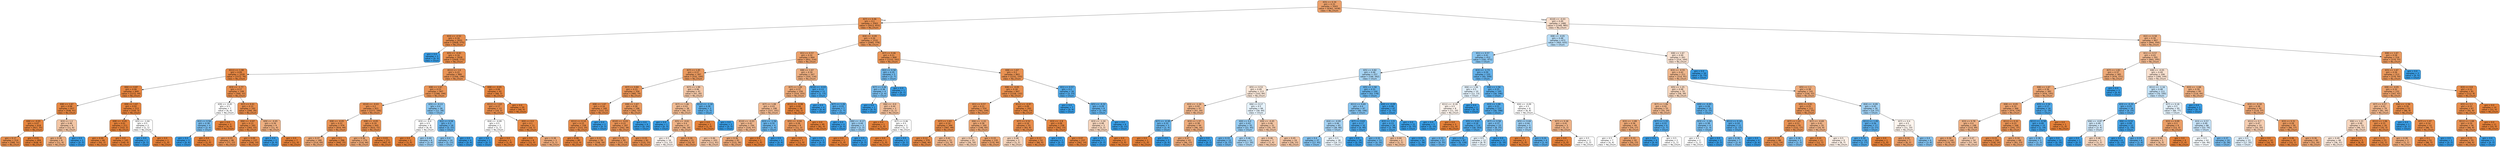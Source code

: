 digraph Tree {
node [shape=box, style="filled, rounded", color="black", fontname=helvetica] ;
edge [fontname=helvetica] ;
0 [label="X[5] <= 0.34\ngini = 0.33\nsamples = 5043\nvalue = [6362, 1638]\nclass = No_Churn", fillcolor="#eca16c"] ;
1 [label="X[7] <= 0.46\ngini = 0.2\nsamples = 3563\nvalue = [5013, 653]\nclass = No_Churn", fillcolor="#e89153"] ;
0 -> 1 [labeldistance=2.5, labelangle=45, headlabel="True"] ;
2 [label="X[3] <= -2.52\ngini = 0.16\nsamples = 2031\nvalue = [2928, 275]\nclass = No_Churn", fillcolor="#e78d4c"] ;
1 -> 2 ;
3 [label="gini = 0.0\nsamples = 3\nvalue = [0, 3]\nclass = Churn", fillcolor="#399de5"] ;
2 -> 3 ;
4 [label="X[5] <= -0.42\ngini = 0.16\nsamples = 2028\nvalue = [2928, 272]\nclass = No_Churn", fillcolor="#e78d4b"] ;
2 -> 4 ;
5 [label="X[11] <= 1.08\ngini = 0.09\nsamples = 1039\nvalue = [1572, 76]\nclass = No_Churn", fillcolor="#e68743"] ;
4 -> 5 ;
6 [label="X[6] <= 0.87\ngini = 0.06\nsamples = 840\nvalue = [1272, 44]\nclass = No_Churn", fillcolor="#e68540"] ;
5 -> 6 ;
7 [label="X[8] <= 1.67\ngini = 0.08\nsamples = 627\nvalue = [938, 41]\nclass = No_Churn", fillcolor="#e68742"] ;
6 -> 7 ;
8 [label="X[8] <= -0.05\ngini = 0.07\nsamples = 618\nvalue = [927, 35]\nclass = No_Churn", fillcolor="#e68640"] ;
7 -> 8 ;
9 [label="gini = 0.17\nsamples = 214\nvalue = [289, 31]\nclass = No_Churn", fillcolor="#e88f4e"] ;
8 -> 9 ;
10 [label="gini = 0.01\nsamples = 404\nvalue = [638, 4]\nclass = No_Churn", fillcolor="#e5823a"] ;
8 -> 10 ;
11 [label="X[3] <= 1.2\ngini = 0.46\nsamples = 9\nvalue = [11, 6]\nclass = No_Churn", fillcolor="#f3c6a5"] ;
7 -> 11 ;
12 [label="gini = 0.39\nsamples = 8\nvalue = [11, 4]\nclass = No_Churn", fillcolor="#eeaf81"] ;
11 -> 12 ;
13 [label="gini = 0.0\nsamples = 1\nvalue = [0, 2]\nclass = Churn", fillcolor="#399de5"] ;
11 -> 13 ;
14 [label="X[8] <= 1.67\ngini = 0.02\nsamples = 213\nvalue = [334, 3]\nclass = No_Churn", fillcolor="#e5823b"] ;
6 -> 14 ;
15 [label="X[8] <= -0.05\ngini = 0.01\nsamples = 211\nvalue = [333, 2]\nclass = No_Churn", fillcolor="#e5823a"] ;
14 -> 15 ;
16 [label="gini = 0.04\nsamples = 66\nvalue = [93, 2]\nclass = No_Churn", fillcolor="#e6843d"] ;
15 -> 16 ;
17 [label="gini = 0.0\nsamples = 145\nvalue = [240, 0]\nclass = No_Churn", fillcolor="#e58139"] ;
15 -> 17 ;
18 [label="X[5] <= -1.04\ngini = 0.5\nsamples = 2\nvalue = [1, 1]\nclass = No_Churn", fillcolor="#ffffff"] ;
14 -> 18 ;
19 [label="gini = 0.0\nsamples = 1\nvalue = [0, 1]\nclass = Churn", fillcolor="#399de5"] ;
18 -> 19 ;
20 [label="gini = 0.0\nsamples = 1\nvalue = [1, 0]\nclass = No_Churn", fillcolor="#e58139"] ;
18 -> 20 ;
21 [label="X[3] <= -1.77\ngini = 0.17\nsamples = 199\nvalue = [300, 32]\nclass = No_Churn", fillcolor="#e88e4e"] ;
5 -> 21 ;
22 [label="X[9] <= -0.45\ngini = 0.5\nsamples = 7\nvalue = [6, 6]\nclass = No_Churn", fillcolor="#ffffff"] ;
21 -> 22 ;
23 [label="X[2] <= 0.58\ngini = 0.38\nsamples = 4\nvalue = [2, 6]\nclass = Churn", fillcolor="#7bbeee"] ;
22 -> 23 ;
24 [label="gini = 0.0\nsamples = 3\nvalue = [0, 6]\nclass = Churn", fillcolor="#399de5"] ;
23 -> 24 ;
25 [label="gini = 0.0\nsamples = 1\nvalue = [2, 0]\nclass = No_Churn", fillcolor="#e58139"] ;
23 -> 25 ;
26 [label="gini = 0.0\nsamples = 3\nvalue = [4, 0]\nclass = No_Churn", fillcolor="#e58139"] ;
22 -> 26 ;
27 [label="X[7] <= 0.41\ngini = 0.15\nsamples = 192\nvalue = [294, 26]\nclass = No_Churn", fillcolor="#e78c4b"] ;
21 -> 27 ;
28 [label="X[6] <= -0.87\ngini = 0.13\nsamples = 183\nvalue = [283, 22]\nclass = No_Churn", fillcolor="#e78b48"] ;
27 -> 28 ;
29 [label="gini = 0.23\nsamples = 46\nvalue = [77, 12]\nclass = No_Churn", fillcolor="#e99558"] ;
28 -> 29 ;
30 [label="gini = 0.09\nsamples = 137\nvalue = [206, 10]\nclass = No_Churn", fillcolor="#e68743"] ;
28 -> 30 ;
31 [label="X[9] <= -0.45\ngini = 0.39\nsamples = 9\nvalue = [11, 4]\nclass = No_Churn", fillcolor="#eeaf81"] ;
27 -> 31 ;
32 [label="gini = 0.0\nsamples = 2\nvalue = [0, 4]\nclass = Churn", fillcolor="#399de5"] ;
31 -> 32 ;
33 [label="gini = 0.0\nsamples = 7\nvalue = [11, 0]\nclass = No_Churn", fillcolor="#e58139"] ;
31 -> 33 ;
34 [label="X[11] <= 1.6\ngini = 0.22\nsamples = 989\nvalue = [1356, 196]\nclass = No_Churn", fillcolor="#e99356"] ;
4 -> 34 ;
35 [label="X[8] <= 1.67\ngini = 0.23\nsamples = 947\nvalue = [1288, 194]\nclass = No_Churn", fillcolor="#e99457"] ;
34 -> 35 ;
36 [label="X[10] <= -0.03\ngini = 0.2\nsamples = 921\nvalue = [1277, 166]\nclass = No_Churn", fillcolor="#e89153"] ;
35 -> 36 ;
37 [label="X[8] <= -0.05\ngini = 0.22\nsamples = 476\nvalue = [654, 94]\nclass = No_Churn", fillcolor="#e99355"] ;
36 -> 37 ;
38 [label="gini = 0.37\nsamples = 180\nvalue = [214, 69]\nclass = No_Churn", fillcolor="#edaa79"] ;
37 -> 38 ;
39 [label="gini = 0.1\nsamples = 296\nvalue = [440, 25]\nclass = No_Churn", fillcolor="#e68844"] ;
37 -> 39 ;
40 [label="X[8] <= -0.05\ngini = 0.19\nsamples = 445\nvalue = [623, 72]\nclass = No_Churn", fillcolor="#e89050"] ;
36 -> 40 ;
41 [label="gini = 0.36\nsamples = 174\nvalue = [216, 66]\nclass = No_Churn", fillcolor="#eda876"] ;
40 -> 41 ;
42 [label="gini = 0.03\nsamples = 271\nvalue = [407, 6]\nclass = No_Churn", fillcolor="#e5833c"] ;
40 -> 42 ;
43 [label="X[5] <= -0.13\ngini = 0.4\nsamples = 26\nvalue = [11, 28]\nclass = Churn", fillcolor="#87c4ef"] ;
35 -> 43 ;
44 [label="X[3] <= -0.4\ngini = 0.5\nsamples = 8\nvalue = [6, 6]\nclass = No_Churn", fillcolor="#ffffff"] ;
43 -> 44 ;
45 [label="gini = 0.0\nsamples = 2\nvalue = [3, 0]\nclass = No_Churn", fillcolor="#e58139"] ;
44 -> 45 ;
46 [label="gini = 0.44\nsamples = 6\nvalue = [3, 6]\nclass = Churn", fillcolor="#9ccef2"] ;
44 -> 46 ;
47 [label="X[2] <= 0.58\ngini = 0.3\nsamples = 18\nvalue = [5, 22]\nclass = Churn", fillcolor="#66b3eb"] ;
43 -> 47 ;
48 [label="gini = 0.4\nsamples = 14\nvalue = [5, 13]\nclass = Churn", fillcolor="#85c3ef"] ;
47 -> 48 ;
49 [label="gini = 0.0\nsamples = 4\nvalue = [0, 9]\nclass = Churn", fillcolor="#399de5"] ;
47 -> 49 ;
50 [label="X[8] <= -0.05\ngini = 0.06\nsamples = 42\nvalue = [68, 2]\nclass = No_Churn", fillcolor="#e6853f"] ;
34 -> 50 ;
51 [label="X[11] <= 1.63\ngini = 0.17\nsamples = 13\nvalue = [19, 2]\nclass = No_Churn", fillcolor="#e88e4e"] ;
50 -> 51 ;
52 [label="X[4] <= -0.09\ngini = 0.5\nsamples = 2\nvalue = [1, 1]\nclass = No_Churn", fillcolor="#ffffff"] ;
51 -> 52 ;
53 [label="gini = 0.0\nsamples = 1\nvalue = [0, 1]\nclass = Churn", fillcolor="#399de5"] ;
52 -> 53 ;
54 [label="gini = 0.0\nsamples = 1\nvalue = [1, 0]\nclass = No_Churn", fillcolor="#e58139"] ;
52 -> 54 ;
55 [label="X[0] <= 0.0\ngini = 0.1\nsamples = 11\nvalue = [18, 1]\nclass = No_Churn", fillcolor="#e68844"] ;
51 -> 55 ;
56 [label="gini = 0.0\nsamples = 8\nvalue = [15, 0]\nclass = No_Churn", fillcolor="#e58139"] ;
55 -> 56 ;
57 [label="gini = 0.38\nsamples = 3\nvalue = [3, 1]\nclass = No_Churn", fillcolor="#eeab7b"] ;
55 -> 57 ;
58 [label="gini = 0.0\nsamples = 29\nvalue = [49, 0]\nclass = No_Churn", fillcolor="#e58139"] ;
50 -> 58 ;
59 [label="X[4] <= -0.09\ngini = 0.26\nsamples = 1532\nvalue = [2085, 378]\nclass = No_Churn", fillcolor="#ea985d"] ;
1 -> 59 ;
60 [label="X[1] <= 0.57\ngini = 0.32\nsamples = 664\nvalue = [852, 216]\nclass = No_Churn", fillcolor="#eca16b"] ;
59 -> 60 ;
61 [label="X[7] <= 1.45\ngini = 0.27\nsamples = 397\nvalue = [532, 100]\nclass = No_Churn", fillcolor="#ea995e"] ;
60 -> 61 ;
62 [label="X[7] <= 0.84\ngini = 0.23\nsamples = 356\nvalue = [485, 74]\nclass = No_Churn", fillcolor="#e99457"] ;
61 -> 62 ;
63 [label="X[8] <= 1.67\ngini = 0.16\nsamples = 160\nvalue = [223, 22]\nclass = No_Churn", fillcolor="#e88d4d"] ;
62 -> 63 ;
64 [label="X[11] <= 0.14\ngini = 0.15\nsamples = 158\nvalue = [223, 20]\nclass = No_Churn", fillcolor="#e78c4b"] ;
63 -> 64 ;
65 [label="gini = 0.06\nsamples = 80\nvalue = [115, 4]\nclass = No_Churn", fillcolor="#e68540"] ;
64 -> 65 ;
66 [label="gini = 0.22\nsamples = 78\nvalue = [108, 16]\nclass = No_Churn", fillcolor="#e99456"] ;
64 -> 66 ;
67 [label="gini = 0.0\nsamples = 2\nvalue = [0, 2]\nclass = Churn", fillcolor="#399de5"] ;
63 -> 67 ;
68 [label="X[8] <= 1.67\ngini = 0.28\nsamples = 196\nvalue = [262, 52]\nclass = No_Churn", fillcolor="#ea9a60"] ;
62 -> 68 ;
69 [label="X[10] <= -0.03\ngini = 0.22\nsamples = 187\nvalue = [262, 38]\nclass = No_Churn", fillcolor="#e99356"] ;
68 -> 69 ;
70 [label="gini = 0.25\nsamples = 95\nvalue = [137, 23]\nclass = No_Churn", fillcolor="#e9965a"] ;
69 -> 70 ;
71 [label="gini = 0.19\nsamples = 92\nvalue = [125, 15]\nclass = No_Churn", fillcolor="#e89051"] ;
69 -> 71 ;
72 [label="gini = 0.0\nsamples = 9\nvalue = [0, 14]\nclass = Churn", fillcolor="#399de5"] ;
68 -> 72 ;
73 [label="X[7] <= 1.99\ngini = 0.46\nsamples = 41\nvalue = [47, 26]\nclass = No_Churn", fillcolor="#f3c7a7"] ;
61 -> 73 ;
74 [label="X[7] <= 1.46\ngini = 0.43\nsamples = 38\nvalue = [46, 21]\nclass = No_Churn", fillcolor="#f1bb93"] ;
73 -> 74 ;
75 [label="gini = 0.0\nsamples = 1\nvalue = [0, 3]\nclass = Churn", fillcolor="#399de5"] ;
74 -> 75 ;
76 [label="X[5] <= -0.61\ngini = 0.4\nsamples = 37\nvalue = [46, 18]\nclass = No_Churn", fillcolor="#efb286"] ;
74 -> 76 ;
77 [label="gini = 0.5\nsamples = 16\nvalue = [13, 12]\nclass = No_Churn", fillcolor="#fdf5f0"] ;
76 -> 77 ;
78 [label="gini = 0.26\nsamples = 21\nvalue = [33, 6]\nclass = No_Churn", fillcolor="#ea985d"] ;
76 -> 78 ;
79 [label="X[11] <= -1.16\ngini = 0.28\nsamples = 3\nvalue = [1, 5]\nclass = Churn", fillcolor="#61b1ea"] ;
73 -> 79 ;
80 [label="gini = 0.0\nsamples = 1\nvalue = [1, 0]\nclass = No_Churn", fillcolor="#e58139"] ;
79 -> 80 ;
81 [label="gini = 0.0\nsamples = 2\nvalue = [0, 5]\nclass = Churn", fillcolor="#399de5"] ;
79 -> 81 ;
82 [label="X[8] <= 1.67\ngini = 0.39\nsamples = 267\nvalue = [320, 116]\nclass = No_Churn", fillcolor="#eeaf81"] ;
60 -> 82 ;
83 [label="X[7] <= 1.09\ngini = 0.37\nsamples = 256\nvalue = [319, 103]\nclass = No_Churn", fillcolor="#edaa79"] ;
82 -> 83 ;
84 [label="X[7] <= 1.08\ngini = 0.43\nsamples = 198\nvalue = [227, 101]\nclass = No_Churn", fillcolor="#f1b991"] ;
83 -> 84 ;
85 [label="X[10] <= -0.03\ngini = 0.42\nsamples = 194\nvalue = [226, 97]\nclass = No_Churn", fillcolor="#f0b78e"] ;
84 -> 85 ;
86 [label="gini = 0.46\nsamples = 103\nvalue = [111, 61]\nclass = No_Churn", fillcolor="#f3c6a6"] ;
85 -> 86 ;
87 [label="gini = 0.36\nsamples = 91\nvalue = [115, 36]\nclass = No_Churn", fillcolor="#eda877"] ;
85 -> 87 ;
88 [label="X[3] <= -1.56\ngini = 0.32\nsamples = 4\nvalue = [1, 4]\nclass = Churn", fillcolor="#6ab6ec"] ;
84 -> 88 ;
89 [label="gini = 0.0\nsamples = 1\nvalue = [1, 0]\nclass = No_Churn", fillcolor="#e58139"] ;
88 -> 89 ;
90 [label="gini = 0.0\nsamples = 3\nvalue = [0, 4]\nclass = Churn", fillcolor="#399de5"] ;
88 -> 90 ;
91 [label="X[11] <= -0.98\ngini = 0.04\nsamples = 58\nvalue = [92, 2]\nclass = No_Churn", fillcolor="#e6843d"] ;
83 -> 91 ;
92 [label="X[5] <= -0.04\ngini = 0.26\nsamples = 9\nvalue = [11, 2]\nclass = No_Churn", fillcolor="#ea985d"] ;
91 -> 92 ;
93 [label="gini = 0.0\nsamples = 7\nvalue = [11, 0]\nclass = No_Churn", fillcolor="#e58139"] ;
92 -> 93 ;
94 [label="gini = 0.0\nsamples = 2\nvalue = [0, 2]\nclass = Churn", fillcolor="#399de5"] ;
92 -> 94 ;
95 [label="gini = 0.0\nsamples = 49\nvalue = [81, 0]\nclass = No_Churn", fillcolor="#e58139"] ;
91 -> 95 ;
96 [label="X[10] <= -0.03\ngini = 0.13\nsamples = 11\nvalue = [1, 13]\nclass = Churn", fillcolor="#48a5e7"] ;
82 -> 96 ;
97 [label="gini = 0.0\nsamples = 4\nvalue = [0, 6]\nclass = Churn", fillcolor="#399de5"] ;
96 -> 97 ;
98 [label="X[7] <= 1.26\ngini = 0.22\nsamples = 7\nvalue = [1, 7]\nclass = Churn", fillcolor="#55abe9"] ;
96 -> 98 ;
99 [label="gini = 0.0\nsamples = 4\nvalue = [0, 5]\nclass = Churn", fillcolor="#399de5"] ;
98 -> 99 ;
100 [label="X[6] <= -0.17\ngini = 0.44\nsamples = 3\nvalue = [1, 2]\nclass = Churn", fillcolor="#9ccef2"] ;
98 -> 100 ;
101 [label="gini = 0.0\nsamples = 1\nvalue = [1, 0]\nclass = No_Churn", fillcolor="#e58139"] ;
100 -> 101 ;
102 [label="gini = 0.0\nsamples = 2\nvalue = [0, 2]\nclass = Churn", fillcolor="#399de5"] ;
100 -> 102 ;
103 [label="X[7] <= 0.46\ngini = 0.21\nsamples = 868\nvalue = [1233, 162]\nclass = No_Churn", fillcolor="#e89253"] ;
59 -> 103 ;
104 [label="X[2] <= 0.58\ngini = 0.35\nsamples = 5\nvalue = [2, 7]\nclass = Churn", fillcolor="#72b9ec"] ;
103 -> 104 ;
105 [label="X[7] <= 0.46\ngini = 0.38\nsamples = 4\nvalue = [2, 6]\nclass = Churn", fillcolor="#7bbeee"] ;
104 -> 105 ;
106 [label="gini = 0.0\nsamples = 1\nvalue = [0, 5]\nclass = Churn", fillcolor="#399de5"] ;
105 -> 106 ;
107 [label="X[6] <= -0.0\ngini = 0.44\nsamples = 3\nvalue = [2, 1]\nclass = No_Churn", fillcolor="#f2c09c"] ;
105 -> 107 ;
108 [label="gini = 0.0\nsamples = 1\nvalue = [1, 0]\nclass = No_Churn", fillcolor="#e58139"] ;
107 -> 108 ;
109 [label="X[7] <= 0.46\ngini = 0.5\nsamples = 2\nvalue = [1, 1]\nclass = No_Churn", fillcolor="#ffffff"] ;
107 -> 109 ;
110 [label="gini = 0.0\nsamples = 1\nvalue = [1, 0]\nclass = No_Churn", fillcolor="#e58139"] ;
109 -> 110 ;
111 [label="gini = 0.0\nsamples = 1\nvalue = [0, 1]\nclass = Churn", fillcolor="#399de5"] ;
109 -> 111 ;
112 [label="gini = 0.0\nsamples = 1\nvalue = [0, 1]\nclass = Churn", fillcolor="#399de5"] ;
104 -> 112 ;
113 [label="X[8] <= 1.67\ngini = 0.2\nsamples = 863\nvalue = [1231, 155]\nclass = No_Churn", fillcolor="#e89152"] ;
103 -> 113 ;
114 [label="X[8] <= -0.05\ngini = 0.18\nsamples = 847\nvalue = [1228, 132]\nclass = No_Churn", fillcolor="#e88f4e"] ;
113 -> 114 ;
115 [label="X[1] <= 0.57\ngini = 0.21\nsamples = 554\nvalue = [783, 109]\nclass = No_Churn", fillcolor="#e99355"] ;
114 -> 115 ;
116 [label="X[7] <= 1.63\ngini = 0.14\nsamples = 394\nvalue = [587, 49]\nclass = No_Churn", fillcolor="#e78c4a"] ;
115 -> 116 ;
117 [label="gini = 0.12\nsamples = 379\nvalue = [566, 40]\nclass = No_Churn", fillcolor="#e78a47"] ;
116 -> 117 ;
118 [label="gini = 0.42\nsamples = 15\nvalue = [21, 9]\nclass = No_Churn", fillcolor="#f0b78e"] ;
116 -> 118 ;
119 [label="X[6] <= -1.22\ngini = 0.36\nsamples = 160\nvalue = [196, 60]\nclass = No_Churn", fillcolor="#eda876"] ;
115 -> 119 ;
120 [label="gini = 0.47\nsamples = 25\nvalue = [26, 16]\nclass = No_Churn", fillcolor="#f5cfb3"] ;
119 -> 120 ;
121 [label="gini = 0.33\nsamples = 135\nvalue = [170, 44]\nclass = No_Churn", fillcolor="#eca26c"] ;
119 -> 121 ;
122 [label="X[11] <= -0.97\ngini = 0.09\nsamples = 293\nvalue = [445, 23]\nclass = No_Churn", fillcolor="#e68843"] ;
114 -> 122 ;
123 [label="X[7] <= 0.52\ngini = 0.16\nsamples = 55\nvalue = [83, 8]\nclass = No_Churn", fillcolor="#e88d4c"] ;
122 -> 123 ;
124 [label="gini = 0.48\nsamples = 3\nvalue = [3, 2]\nclass = No_Churn", fillcolor="#f6d5bd"] ;
123 -> 124 ;
125 [label="gini = 0.13\nsamples = 52\nvalue = [80, 6]\nclass = No_Churn", fillcolor="#e78a48"] ;
123 -> 125 ;
126 [label="X[3] <= -2.8\ngini = 0.08\nsamples = 238\nvalue = [362, 15]\nclass = No_Churn", fillcolor="#e68641"] ;
122 -> 126 ;
127 [label="gini = 0.0\nsamples = 1\nvalue = [0, 1]\nclass = Churn", fillcolor="#399de5"] ;
126 -> 127 ;
128 [label="gini = 0.07\nsamples = 237\nvalue = [362, 14]\nclass = No_Churn", fillcolor="#e68641"] ;
126 -> 128 ;
129 [label="X[1] <= 0.57\ngini = 0.2\nsamples = 16\nvalue = [3, 23]\nclass = Churn", fillcolor="#53aae8"] ;
113 -> 129 ;
130 [label="gini = 0.0\nsamples = 7\nvalue = [0, 9]\nclass = Churn", fillcolor="#399de5"] ;
129 -> 130 ;
131 [label="X[5] <= -0.32\ngini = 0.29\nsamples = 9\nvalue = [3, 14]\nclass = Churn", fillcolor="#63b2eb"] ;
129 -> 131 ;
132 [label="X[3] <= -1.24\ngini = 0.48\nsamples = 3\nvalue = [3, 2]\nclass = No_Churn", fillcolor="#f6d5bd"] ;
131 -> 132 ;
133 [label="gini = 0.0\nsamples = 1\nvalue = [0, 2]\nclass = Churn", fillcolor="#399de5"] ;
132 -> 133 ;
134 [label="gini = 0.0\nsamples = 2\nvalue = [3, 0]\nclass = No_Churn", fillcolor="#e58139"] ;
132 -> 134 ;
135 [label="gini = 0.0\nsamples = 6\nvalue = [0, 12]\nclass = Churn", fillcolor="#399de5"] ;
131 -> 135 ;
136 [label="X[10] <= -0.03\ngini = 0.49\nsamples = 1480\nvalue = [1349, 985]\nclass = No_Churn", fillcolor="#f8ddca"] ;
0 -> 136 [labeldistance=2.5, labelangle=-45, headlabel="False"] ;
137 [label="X[8] <= -0.05\ngini = 0.48\nsamples = 673\nvalue = [405, 635]\nclass = Churn", fillcolor="#b7dcf6"] ;
136 -> 137 ;
138 [label="X[1] <= 0.57\ngini = 0.41\nsamples = 412\nvalue = [191, 471]\nclass = Churn", fillcolor="#89c5f0"] ;
137 -> 138 ;
139 [label="X[5] <= 0.82\ngini = 0.46\nsamples = 257\nvalue = [146, 262]\nclass = Churn", fillcolor="#a7d4f3"] ;
138 -> 139 ;
140 [label="X[5] <= 0.53\ngini = 0.49\nsamples = 113\nvalue = [103, 84]\nclass = No_Churn", fillcolor="#fae8da"] ;
139 -> 140 ;
141 [label="X[3] <= -1.16\ngini = 0.42\nsamples = 47\nvalue = [47, 20]\nclass = No_Churn", fillcolor="#f0b78d"] ;
140 -> 141 ;
142 [label="X[7] <= -0.38\ngini = 0.32\nsamples = 3\nvalue = [1, 4]\nclass = Churn", fillcolor="#6ab6ec"] ;
141 -> 142 ;
143 [label="gini = 0.0\nsamples = 1\nvalue = [1, 0]\nclass = No_Churn", fillcolor="#e58139"] ;
142 -> 143 ;
144 [label="gini = 0.0\nsamples = 2\nvalue = [0, 4]\nclass = Churn", fillcolor="#399de5"] ;
142 -> 144 ;
145 [label="X[3] <= 1.37\ngini = 0.38\nsamples = 44\nvalue = [46, 16]\nclass = No_Churn", fillcolor="#eead7e"] ;
141 -> 145 ;
146 [label="gini = 0.37\nsamples = 43\nvalue = [46, 15]\nclass = No_Churn", fillcolor="#edaa7a"] ;
145 -> 146 ;
147 [label="gini = 0.0\nsamples = 1\nvalue = [0, 1]\nclass = Churn", fillcolor="#399de5"] ;
145 -> 147 ;
148 [label="X[6] <= 0.17\ngini = 0.5\nsamples = 66\nvalue = [56, 64]\nclass = Churn", fillcolor="#e6f3fc"] ;
140 -> 148 ;
149 [label="X[0] <= 0.0\ngini = 0.43\nsamples = 35\nvalue = [21, 45]\nclass = Churn", fillcolor="#95cbf1"] ;
148 -> 149 ;
150 [label="gini = 0.33\nsamples = 12\nvalue = [4, 15]\nclass = Churn", fillcolor="#6eb7ec"] ;
149 -> 150 ;
151 [label="gini = 0.46\nsamples = 23\nvalue = [17, 30]\nclass = Churn", fillcolor="#a9d5f4"] ;
149 -> 151 ;
152 [label="X[9] <= -0.45\ngini = 0.46\nsamples = 31\nvalue = [35, 19]\nclass = No_Churn", fillcolor="#f3c5a4"] ;
148 -> 152 ;
153 [label="gini = 0.46\nsamples = 7\nvalue = [7, 4]\nclass = No_Churn", fillcolor="#f4c9aa"] ;
152 -> 153 ;
154 [label="gini = 0.45\nsamples = 24\nvalue = [28, 15]\nclass = No_Churn", fillcolor="#f3c4a3"] ;
152 -> 154 ;
155 [label="X[5] <= 1.58\ngini = 0.31\nsamples = 144\nvalue = [43, 178]\nclass = Churn", fillcolor="#69b5eb"] ;
139 -> 155 ;
156 [label="X[11] <= 0.69\ngini = 0.4\nsamples = 97\nvalue = [40, 106]\nclass = Churn", fillcolor="#84c2ef"] ;
155 -> 156 ;
157 [label="X[4] <= -0.09\ngini = 0.46\nsamples = 65\nvalue = [36, 66]\nclass = Churn", fillcolor="#a5d2f3"] ;
156 -> 157 ;
158 [label="gini = 0.4\nsamples = 37\nvalue = [17, 45]\nclass = Churn", fillcolor="#84c2ef"] ;
157 -> 158 ;
159 [label="gini = 0.5\nsamples = 28\nvalue = [19, 21]\nclass = Churn", fillcolor="#ecf6fd"] ;
157 -> 159 ;
160 [label="X[7] <= 0.63\ngini = 0.17\nsamples = 32\nvalue = [4, 40]\nclass = Churn", fillcolor="#4da7e8"] ;
156 -> 160 ;
161 [label="gini = 0.0\nsamples = 19\nvalue = [0, 24]\nclass = Churn", fillcolor="#399de5"] ;
160 -> 161 ;
162 [label="gini = 0.32\nsamples = 13\nvalue = [4, 16]\nclass = Churn", fillcolor="#6ab6ec"] ;
160 -> 162 ;
163 [label="X[4] <= -0.09\ngini = 0.08\nsamples = 47\nvalue = [3, 72]\nclass = Churn", fillcolor="#41a1e6"] ;
155 -> 163 ;
164 [label="X[3] <= -1.9\ngini = 0.13\nsamples = 26\nvalue = [3, 39]\nclass = Churn", fillcolor="#48a5e7"] ;
163 -> 164 ;
165 [label="gini = 0.44\nsamples = 2\nvalue = [2, 1]\nclass = No_Churn", fillcolor="#f2c09c"] ;
164 -> 165 ;
166 [label="gini = 0.05\nsamples = 24\nvalue = [1, 38]\nclass = Churn", fillcolor="#3ea0e6"] ;
164 -> 166 ;
167 [label="gini = 0.0\nsamples = 21\nvalue = [0, 33]\nclass = Churn", fillcolor="#399de5"] ;
163 -> 167 ;
168 [label="X[3] <= -1.73\ngini = 0.29\nsamples = 155\nvalue = [45, 209]\nclass = Churn", fillcolor="#64b2eb"] ;
138 -> 168 ;
169 [label="X[6] <= 1.56\ngini = 0.5\nsamples = 10\nvalue = [11, 13]\nclass = Churn", fillcolor="#e1f0fb"] ;
168 -> 169 ;
170 [label="X[11] <= -0.18\ngini = 0.5\nsamples = 8\nvalue = [11, 10]\nclass = No_Churn", fillcolor="#fdf4ed"] ;
169 -> 170 ;
171 [label="gini = 0.0\nsamples = 5\nvalue = [0, 10]\nclass = Churn", fillcolor="#399de5"] ;
170 -> 171 ;
172 [label="gini = 0.0\nsamples = 3\nvalue = [11, 0]\nclass = No_Churn", fillcolor="#e58139"] ;
170 -> 172 ;
173 [label="gini = 0.0\nsamples = 2\nvalue = [0, 3]\nclass = Churn", fillcolor="#399de5"] ;
169 -> 173 ;
174 [label="X[6] <= 1.56\ngini = 0.25\nsamples = 145\nvalue = [34, 196]\nclass = Churn", fillcolor="#5baeea"] ;
168 -> 174 ;
175 [label="X[3] <= 1.08\ngini = 0.21\nsamples = 137\nvalue = [26, 188]\nclass = Churn", fillcolor="#54abe9"] ;
174 -> 175 ;
176 [label="X[5] <= 0.63\ngini = 0.18\nsamples = 114\nvalue = [18, 163]\nclass = Churn", fillcolor="#4fa8e8"] ;
175 -> 176 ;
177 [label="gini = 0.33\nsamples = 27\nvalue = [9, 35]\nclass = Churn", fillcolor="#6cb6ec"] ;
176 -> 177 ;
178 [label="gini = 0.12\nsamples = 87\nvalue = [9, 128]\nclass = Churn", fillcolor="#47a4e7"] ;
176 -> 178 ;
179 [label="X[7] <= 0.58\ngini = 0.37\nsamples = 23\nvalue = [8, 25]\nclass = Churn", fillcolor="#78bced"] ;
175 -> 179 ;
180 [label="gini = 0.5\nsamples = 12\nvalue = [8, 9]\nclass = Churn", fillcolor="#e9f4fc"] ;
179 -> 180 ;
181 [label="gini = 0.0\nsamples = 11\nvalue = [0, 16]\nclass = Churn", fillcolor="#399de5"] ;
179 -> 181 ;
182 [label="X[4] <= -0.09\ngini = 0.5\nsamples = 8\nvalue = [8, 8]\nclass = No_Churn", fillcolor="#ffffff"] ;
174 -> 182 ;
183 [label="X[5] <= 0.44\ngini = 0.44\nsamples = 5\nvalue = [3, 6]\nclass = Churn", fillcolor="#9ccef2"] ;
182 -> 183 ;
184 [label="gini = 0.0\nsamples = 1\nvalue = [2, 0]\nclass = No_Churn", fillcolor="#e58139"] ;
183 -> 184 ;
185 [label="gini = 0.24\nsamples = 4\nvalue = [1, 6]\nclass = Churn", fillcolor="#5aade9"] ;
183 -> 185 ;
186 [label="X[7] <= 0.38\ngini = 0.41\nsamples = 3\nvalue = [5, 2]\nclass = No_Churn", fillcolor="#efb388"] ;
182 -> 186 ;
187 [label="gini = 0.0\nsamples = 1\nvalue = [3, 0]\nclass = No_Churn", fillcolor="#e58139"] ;
186 -> 187 ;
188 [label="gini = 0.5\nsamples = 2\nvalue = [2, 2]\nclass = No_Churn", fillcolor="#ffffff"] ;
186 -> 188 ;
189 [label="X[8] <= 1.67\ngini = 0.49\nsamples = 261\nvalue = [214, 164]\nclass = No_Churn", fillcolor="#f9e2d1"] ;
137 -> 189 ;
190 [label="X[3] <= -0.55\ngini = 0.42\nsamples = 211\nvalue = [214, 91]\nclass = No_Churn", fillcolor="#f0b78d"] ;
189 -> 190 ;
191 [label="X[5] <= 1.25\ngini = 0.48\nsamples = 70\nvalue = [58, 39]\nclass = No_Churn", fillcolor="#f6d6be"] ;
190 -> 191 ;
192 [label="X[7] <= 1.06\ngini = 0.42\nsamples = 55\nvalue = [55, 24]\nclass = No_Churn", fillcolor="#f0b88f"] ;
191 -> 192 ;
193 [label="X[3] <= -1.89\ngini = 0.36\nsamples = 49\nvalue = [54, 17]\nclass = No_Churn", fillcolor="#eda977"] ;
192 -> 193 ;
194 [label="gini = 0.5\nsamples = 7\nvalue = [4, 4]\nclass = No_Churn", fillcolor="#ffffff"] ;
193 -> 194 ;
195 [label="gini = 0.33\nsamples = 42\nvalue = [50, 13]\nclass = No_Churn", fillcolor="#eca26c"] ;
193 -> 195 ;
196 [label="X[7] <= 1.33\ngini = 0.22\nsamples = 6\nvalue = [1, 7]\nclass = Churn", fillcolor="#55abe9"] ;
192 -> 196 ;
197 [label="gini = 0.0\nsamples = 4\nvalue = [0, 6]\nclass = Churn", fillcolor="#399de5"] ;
196 -> 197 ;
198 [label="gini = 0.5\nsamples = 2\nvalue = [1, 1]\nclass = No_Churn", fillcolor="#ffffff"] ;
196 -> 198 ;
199 [label="X[9] <= -0.45\ngini = 0.28\nsamples = 15\nvalue = [3, 15]\nclass = Churn", fillcolor="#61b1ea"] ;
191 -> 199 ;
200 [label="X[3] <= -1.24\ngini = 0.38\nsamples = 4\nvalue = [1, 3]\nclass = Churn", fillcolor="#7bbeee"] ;
199 -> 200 ;
201 [label="gini = 0.5\nsamples = 2\nvalue = [1, 1]\nclass = No_Churn", fillcolor="#ffffff"] ;
200 -> 201 ;
202 [label="gini = 0.0\nsamples = 2\nvalue = [0, 2]\nclass = Churn", fillcolor="#399de5"] ;
200 -> 202 ;
203 [label="X[11] <= 0.14\ngini = 0.24\nsamples = 11\nvalue = [2, 12]\nclass = Churn", fillcolor="#5aade9"] ;
199 -> 203 ;
204 [label="gini = 0.38\nsamples = 7\nvalue = [2, 6]\nclass = Churn", fillcolor="#7bbeee"] ;
203 -> 204 ;
205 [label="gini = 0.0\nsamples = 4\nvalue = [0, 6]\nclass = Churn", fillcolor="#399de5"] ;
203 -> 205 ;
206 [label="X[5] <= 1.1\ngini = 0.38\nsamples = 141\nvalue = [156, 52]\nclass = No_Churn", fillcolor="#eeab7b"] ;
190 -> 206 ;
207 [label="X[5] <= 0.91\ngini = 0.25\nsamples = 111\nvalue = [142, 25]\nclass = No_Churn", fillcolor="#ea975c"] ;
206 -> 207 ;
208 [label="X[7] <= 1.41\ngini = 0.21\nsamples = 91\nvalue = [122, 17]\nclass = No_Churn", fillcolor="#e99355"] ;
207 -> 208 ;
209 [label="gini = 0.19\nsamples = 88\nvalue = [121, 14]\nclass = No_Churn", fillcolor="#e89050"] ;
208 -> 209 ;
210 [label="gini = 0.38\nsamples = 3\nvalue = [1, 3]\nclass = Churn", fillcolor="#7bbeee"] ;
208 -> 210 ;
211 [label="X[7] <= -0.69\ngini = 0.41\nsamples = 20\nvalue = [20, 8]\nclass = No_Churn", fillcolor="#efb388"] ;
207 -> 211 ;
212 [label="gini = 0.14\nsamples = 11\nvalue = [12, 1]\nclass = No_Churn", fillcolor="#e78c49"] ;
211 -> 212 ;
213 [label="gini = 0.5\nsamples = 9\nvalue = [8, 7]\nclass = No_Churn", fillcolor="#fcefe6"] ;
211 -> 213 ;
214 [label="X[4] <= -0.09\ngini = 0.45\nsamples = 30\nvalue = [14, 27]\nclass = Churn", fillcolor="#a0d0f2"] ;
206 -> 214 ;
215 [label="X[11] <= 1.49\ngini = 0.26\nsamples = 17\nvalue = [3, 17]\nclass = Churn", fillcolor="#5caeea"] ;
214 -> 215 ;
216 [label="gini = 0.19\nsamples = 16\nvalue = [2, 17]\nclass = Churn", fillcolor="#50a9e8"] ;
215 -> 216 ;
217 [label="gini = 0.0\nsamples = 1\nvalue = [1, 0]\nclass = No_Churn", fillcolor="#e58139"] ;
215 -> 217 ;
218 [label="X[7] <= 0.4\ngini = 0.5\nsamples = 13\nvalue = [11, 10]\nclass = No_Churn", fillcolor="#fdf4ed"] ;
214 -> 218 ;
219 [label="gini = 0.32\nsamples = 7\nvalue = [8, 2]\nclass = No_Churn", fillcolor="#eca06a"] ;
218 -> 219 ;
220 [label="gini = 0.4\nsamples = 6\nvalue = [3, 8]\nclass = Churn", fillcolor="#83c2ef"] ;
218 -> 220 ;
221 [label="gini = 0.0\nsamples = 50\nvalue = [0, 73]\nclass = Churn", fillcolor="#399de5"] ;
189 -> 221 ;
222 [label="X[2] <= 0.58\ngini = 0.39\nsamples = 807\nvalue = [944, 350]\nclass = No_Churn", fillcolor="#efb082"] ;
136 -> 222 ;
223 [label="X[1] <= 0.57\ngini = 0.43\nsamples = 591\nvalue = [665, 295]\nclass = No_Churn", fillcolor="#f1b991"] ;
222 -> 223 ;
224 [label="X[7] <= 1.83\ngini = 0.37\nsamples = 385\nvalue = [476, 151]\nclass = No_Churn", fillcolor="#eda978"] ;
223 -> 224 ;
225 [label="X[8] <= 1.67\ngini = 0.36\nsamples = 382\nvalue = [476, 145]\nclass = No_Churn", fillcolor="#eda775"] ;
224 -> 225 ;
226 [label="X[8] <= -0.05\ngini = 0.33\nsamples = 366\nvalue = [474, 126]\nclass = No_Churn", fillcolor="#eca26e"] ;
225 -> 226 ;
227 [label="X[3] <= 0.78\ngini = 0.4\nsamples = 198\nvalue = [233, 89]\nclass = No_Churn", fillcolor="#efb185"] ;
226 -> 227 ;
228 [label="gini = 0.36\nsamples = 144\nvalue = [176, 55]\nclass = No_Churn", fillcolor="#eda877"] ;
227 -> 228 ;
229 [label="gini = 0.47\nsamples = 54\nvalue = [57, 34]\nclass = No_Churn", fillcolor="#f5ccaf"] ;
227 -> 229 ;
230 [label="X[11] <= 0.32\ngini = 0.23\nsamples = 168\nvalue = [241, 37]\nclass = No_Churn", fillcolor="#e99457"] ;
226 -> 230 ;
231 [label="gini = 0.15\nsamples = 100\nvalue = [158, 14]\nclass = No_Churn", fillcolor="#e78c4b"] ;
230 -> 231 ;
232 [label="gini = 0.34\nsamples = 68\nvalue = [83, 23]\nclass = No_Churn", fillcolor="#eca470"] ;
230 -> 232 ;
233 [label="X[5] <= 2.34\ngini = 0.17\nsamples = 16\nvalue = [2, 19]\nclass = Churn", fillcolor="#4ea7e8"] ;
225 -> 233 ;
234 [label="X[11] <= -0.58\ngini = 0.09\nsamples = 15\nvalue = [1, 19]\nclass = Churn", fillcolor="#43a2e6"] ;
233 -> 234 ;
235 [label="gini = 0.38\nsamples = 3\nvalue = [1, 3]\nclass = Churn", fillcolor="#7bbeee"] ;
234 -> 235 ;
236 [label="gini = 0.0\nsamples = 12\nvalue = [0, 16]\nclass = Churn", fillcolor="#399de5"] ;
234 -> 236 ;
237 [label="gini = 0.0\nsamples = 1\nvalue = [1, 0]\nclass = No_Churn", fillcolor="#e58139"] ;
233 -> 237 ;
238 [label="gini = 0.0\nsamples = 3\nvalue = [0, 6]\nclass = Churn", fillcolor="#399de5"] ;
224 -> 238 ;
239 [label="X[8] <= -0.05\ngini = 0.49\nsamples = 206\nvalue = [189, 144]\nclass = No_Churn", fillcolor="#f9e1d0"] ;
223 -> 239 ;
240 [label="X[11] <= -1.16\ngini = 0.48\nsamples = 111\nvalue = [70, 100]\nclass = Churn", fillcolor="#c4e2f7"] ;
239 -> 240 ;
241 [label="X[3] <= -0.35\ngini = 0.25\nsamples = 16\nvalue = [4, 23]\nclass = Churn", fillcolor="#5baeea"] ;
240 -> 241 ;
242 [label="X[6] <= -0.87\ngini = 0.49\nsamples = 4\nvalue = [3, 4]\nclass = Churn", fillcolor="#cee6f8"] ;
241 -> 242 ;
243 [label="gini = 0.0\nsamples = 1\nvalue = [0, 2]\nclass = Churn", fillcolor="#399de5"] ;
242 -> 243 ;
244 [label="gini = 0.48\nsamples = 3\nvalue = [3, 2]\nclass = No_Churn", fillcolor="#f6d5bd"] ;
242 -> 244 ;
245 [label="X[6] <= 0.52\ngini = 0.09\nsamples = 12\nvalue = [1, 19]\nclass = Churn", fillcolor="#43a2e6"] ;
241 -> 245 ;
246 [label="gini = 0.0\nsamples = 6\nvalue = [0, 13]\nclass = Churn", fillcolor="#399de5"] ;
245 -> 246 ;
247 [label="gini = 0.24\nsamples = 6\nvalue = [1, 6]\nclass = Churn", fillcolor="#5aade9"] ;
245 -> 247 ;
248 [label="X[7] <= 0.18\ngini = 0.5\nsamples = 95\nvalue = [66, 77]\nclass = Churn", fillcolor="#e3f1fb"] ;
240 -> 248 ;
249 [label="X[3] <= 0.09\ngini = 0.3\nsamples = 9\nvalue = [13, 3]\nclass = No_Churn", fillcolor="#eb9e67"] ;
248 -> 249 ;
250 [label="gini = 0.44\nsamples = 5\nvalue = [6, 3]\nclass = No_Churn", fillcolor="#f2c09c"] ;
249 -> 250 ;
251 [label="gini = 0.0\nsamples = 4\nvalue = [7, 0]\nclass = No_Churn", fillcolor="#e58139"] ;
249 -> 251 ;
252 [label="X[3] <= 0.57\ngini = 0.49\nsamples = 86\nvalue = [53, 74]\nclass = Churn", fillcolor="#c7e3f8"] ;
248 -> 252 ;
253 [label="gini = 0.5\nsamples = 62\nvalue = [44, 46]\nclass = Churn", fillcolor="#f6fbfe"] ;
252 -> 253 ;
254 [label="gini = 0.37\nsamples = 24\nvalue = [9, 28]\nclass = Churn", fillcolor="#79bced"] ;
252 -> 254 ;
255 [label="X[3] <= -1.68\ngini = 0.39\nsamples = 95\nvalue = [119, 44]\nclass = No_Churn", fillcolor="#efb082"] ;
239 -> 255 ;
256 [label="gini = 0.0\nsamples = 3\nvalue = [0, 7]\nclass = Churn", fillcolor="#399de5"] ;
255 -> 256 ;
257 [label="X[3] <= -0.18\ngini = 0.36\nsamples = 92\nvalue = [119, 37]\nclass = No_Churn", fillcolor="#eda877"] ;
255 -> 257 ;
258 [label="X[11] <= 0.7\ngini = 0.47\nsamples = 33\nvalue = [33, 20]\nclass = No_Churn", fillcolor="#f5cdb1"] ;
257 -> 258 ;
259 [label="gini = 0.5\nsamples = 23\nvalue = [17, 20]\nclass = Churn", fillcolor="#e1f0fb"] ;
258 -> 259 ;
260 [label="gini = 0.0\nsamples = 10\nvalue = [16, 0]\nclass = No_Churn", fillcolor="#e58139"] ;
258 -> 260 ;
261 [label="X[3] <= 0.31\ngini = 0.28\nsamples = 59\nvalue = [86, 17]\nclass = No_Churn", fillcolor="#ea9a60"] ;
257 -> 261 ;
262 [label="gini = 0.06\nsamples = 19\nvalue = [33, 1]\nclass = No_Churn", fillcolor="#e6853f"] ;
261 -> 262 ;
263 [label="gini = 0.36\nsamples = 40\nvalue = [53, 16]\nclass = No_Churn", fillcolor="#eda775"] ;
261 -> 263 ;
264 [label="X[8] <= 1.67\ngini = 0.28\nsamples = 216\nvalue = [279, 55]\nclass = No_Churn", fillcolor="#ea9a60"] ;
222 -> 264 ;
265 [label="X[5] <= 1.67\ngini = 0.26\nsamples = 213\nvalue = [279, 50]\nclass = No_Churn", fillcolor="#ea985c"] ;
264 -> 265 ;
266 [label="X[8] <= -0.05\ngini = 0.32\nsamples = 132\nvalue = [167, 42]\nclass = No_Churn", fillcolor="#eca16b"] ;
265 -> 266 ;
267 [label="X[7] <= 0.57\ngini = 0.42\nsamples = 79\nvalue = [81, 34]\nclass = No_Churn", fillcolor="#f0b68c"] ;
266 -> 267 ;
268 [label="X[6] <= 1.21\ngini = 0.48\nsamples = 53\nvalue = [46, 31]\nclass = No_Churn", fillcolor="#f7d6be"] ;
267 -> 268 ;
269 [label="gini = 0.49\nsamples = 48\nvalue = [38, 31]\nclass = No_Churn", fillcolor="#fae8db"] ;
268 -> 269 ;
270 [label="gini = 0.0\nsamples = 5\nvalue = [8, 0]\nclass = No_Churn", fillcolor="#e58139"] ;
268 -> 270 ;
271 [label="X[11] <= 1.06\ngini = 0.15\nsamples = 26\nvalue = [35, 3]\nclass = No_Churn", fillcolor="#e78c4a"] ;
267 -> 271 ;
272 [label="gini = 0.11\nsamples = 23\nvalue = [32, 2]\nclass = No_Churn", fillcolor="#e78945"] ;
271 -> 272 ;
273 [label="gini = 0.38\nsamples = 3\nvalue = [3, 1]\nclass = No_Churn", fillcolor="#eeab7b"] ;
271 -> 273 ;
274 [label="X[6] <= -1.56\ngini = 0.16\nsamples = 53\nvalue = [86, 8]\nclass = No_Churn", fillcolor="#e78d4b"] ;
266 -> 274 ;
275 [label="gini = 0.0\nsamples = 1\nvalue = [0, 1]\nclass = Churn", fillcolor="#399de5"] ;
274 -> 275 ;
276 [label="X[7] <= 1.47\ngini = 0.14\nsamples = 52\nvalue = [86, 7]\nclass = No_Churn", fillcolor="#e78b49"] ;
274 -> 276 ;
277 [label="gini = 0.1\nsamples = 51\nvalue = [86, 5]\nclass = No_Churn", fillcolor="#e78845"] ;
276 -> 277 ;
278 [label="gini = 0.0\nsamples = 1\nvalue = [0, 2]\nclass = Churn", fillcolor="#399de5"] ;
276 -> 278 ;
279 [label="X[3] <= 0.8\ngini = 0.12\nsamples = 81\nvalue = [112, 8]\nclass = No_Churn", fillcolor="#e78a47"] ;
265 -> 279 ;
280 [label="X[5] <= 3.1\ngini = 0.15\nsamples = 67\nvalue = [91, 8]\nclass = No_Churn", fillcolor="#e78c4a"] ;
279 -> 280 ;
281 [label="X[11] <= 1.69\ngini = 0.19\nsamples = 56\nvalue = [66, 8]\nclass = No_Churn", fillcolor="#e89051"] ;
280 -> 281 ;
282 [label="gini = 0.15\nsamples = 55\nvalue = [66, 6]\nclass = No_Churn", fillcolor="#e78c4b"] ;
281 -> 282 ;
283 [label="gini = 0.0\nsamples = 1\nvalue = [0, 2]\nclass = Churn", fillcolor="#399de5"] ;
281 -> 283 ;
284 [label="gini = 0.0\nsamples = 11\nvalue = [25, 0]\nclass = No_Churn", fillcolor="#e58139"] ;
280 -> 284 ;
285 [label="gini = 0.0\nsamples = 14\nvalue = [21, 0]\nclass = No_Churn", fillcolor="#e58139"] ;
279 -> 285 ;
286 [label="gini = 0.0\nsamples = 3\nvalue = [0, 5]\nclass = Churn", fillcolor="#399de5"] ;
264 -> 286 ;
}